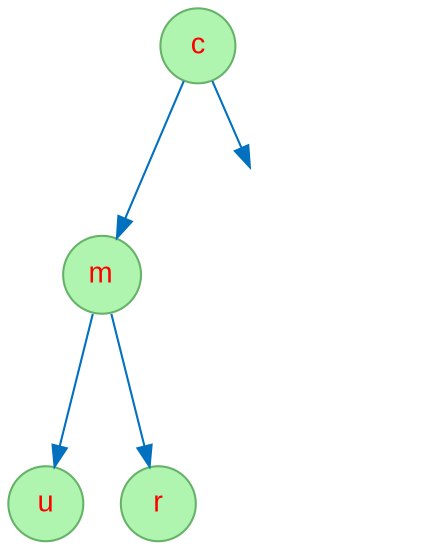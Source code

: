 digraph "Seq-murc" {
node [fontname="Arial", fontcolor=red, shape=circle, style=filled, color="#66B268", fillcolor="#AFF4AF" ];
edge [color = "#0070BF"];
511754216 [label="c"];
511754216 -> 1323165413;
1323165413 [label="m"];
1323165413 -> 455896770;
455896770 [label="u"];
1323165413 -> 1880587981;
1880587981 [label="r"];
l511754216 [style=invis];
511754216 -> l511754216;
}
